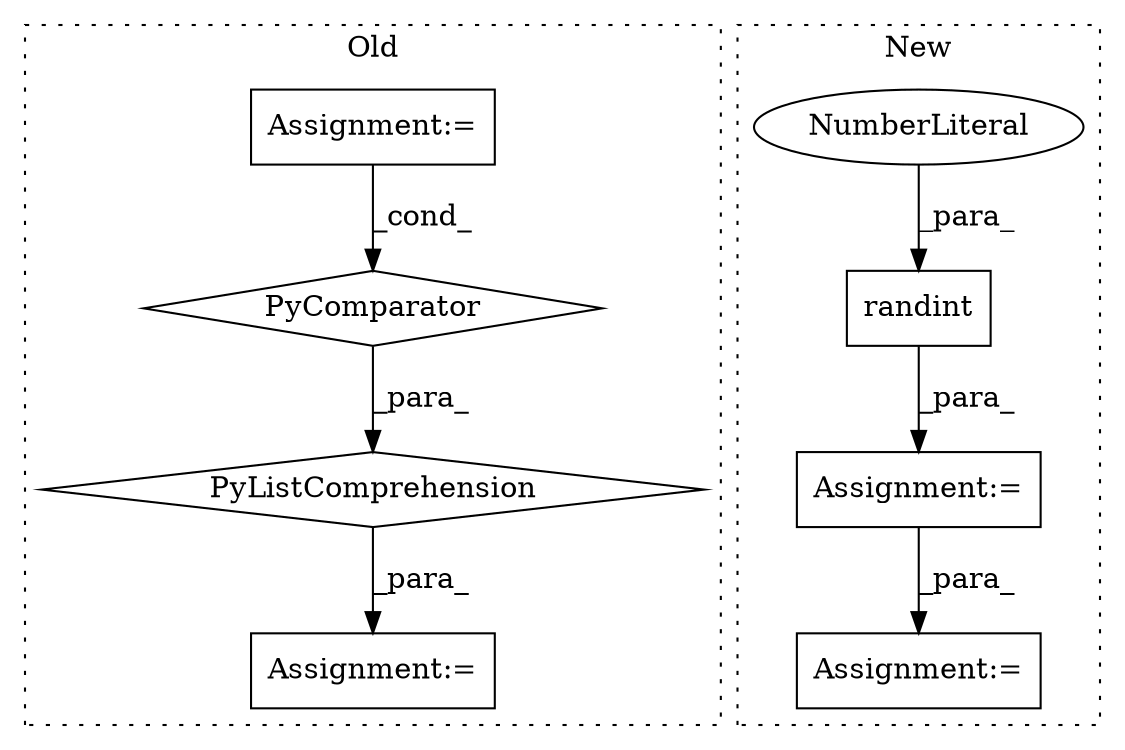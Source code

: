 digraph G {
subgraph cluster0 {
1 [label="PyComparator" a="113" s="1940" l="32" shape="diamond"];
4 [label="PyListComprehension" a="109" s="1840" l="140" shape="diamond"];
7 [label="Assignment:=" a="7" s="1940" l="32" shape="box"];
8 [label="Assignment:=" a="7" s="2230" l="1" shape="box"];
label = "Old";
style="dotted";
}
subgraph cluster1 {
2 [label="randint" a="32" s="1809,1835" l="8,1" shape="box"];
3 [label="NumberLiteral" a="34" s="1817" l="1" shape="ellipse"];
5 [label="Assignment:=" a="7" s="1937" l="1" shape="box"];
6 [label="Assignment:=" a="7" s="2152" l="1" shape="box"];
label = "New";
style="dotted";
}
1 -> 4 [label="_para_"];
2 -> 5 [label="_para_"];
3 -> 2 [label="_para_"];
4 -> 8 [label="_para_"];
5 -> 6 [label="_para_"];
7 -> 1 [label="_cond_"];
}